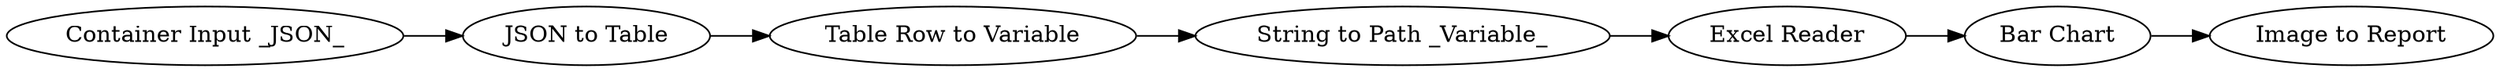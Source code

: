 digraph {
	1 [label="Container Input _JSON_"]
	2 [label="JSON to Table"]
	3 [label="Table Row to Variable"]
	4 [label="Excel Reader"]
	7 [label="String to Path _Variable_"]
	8 [label="Bar Chart"]
	9 [label="Image to Report"]
	1 -> 2
	2 -> 3
	3 -> 7
	4 -> 8
	7 -> 4
	8 -> 9
	rankdir=LR
}
